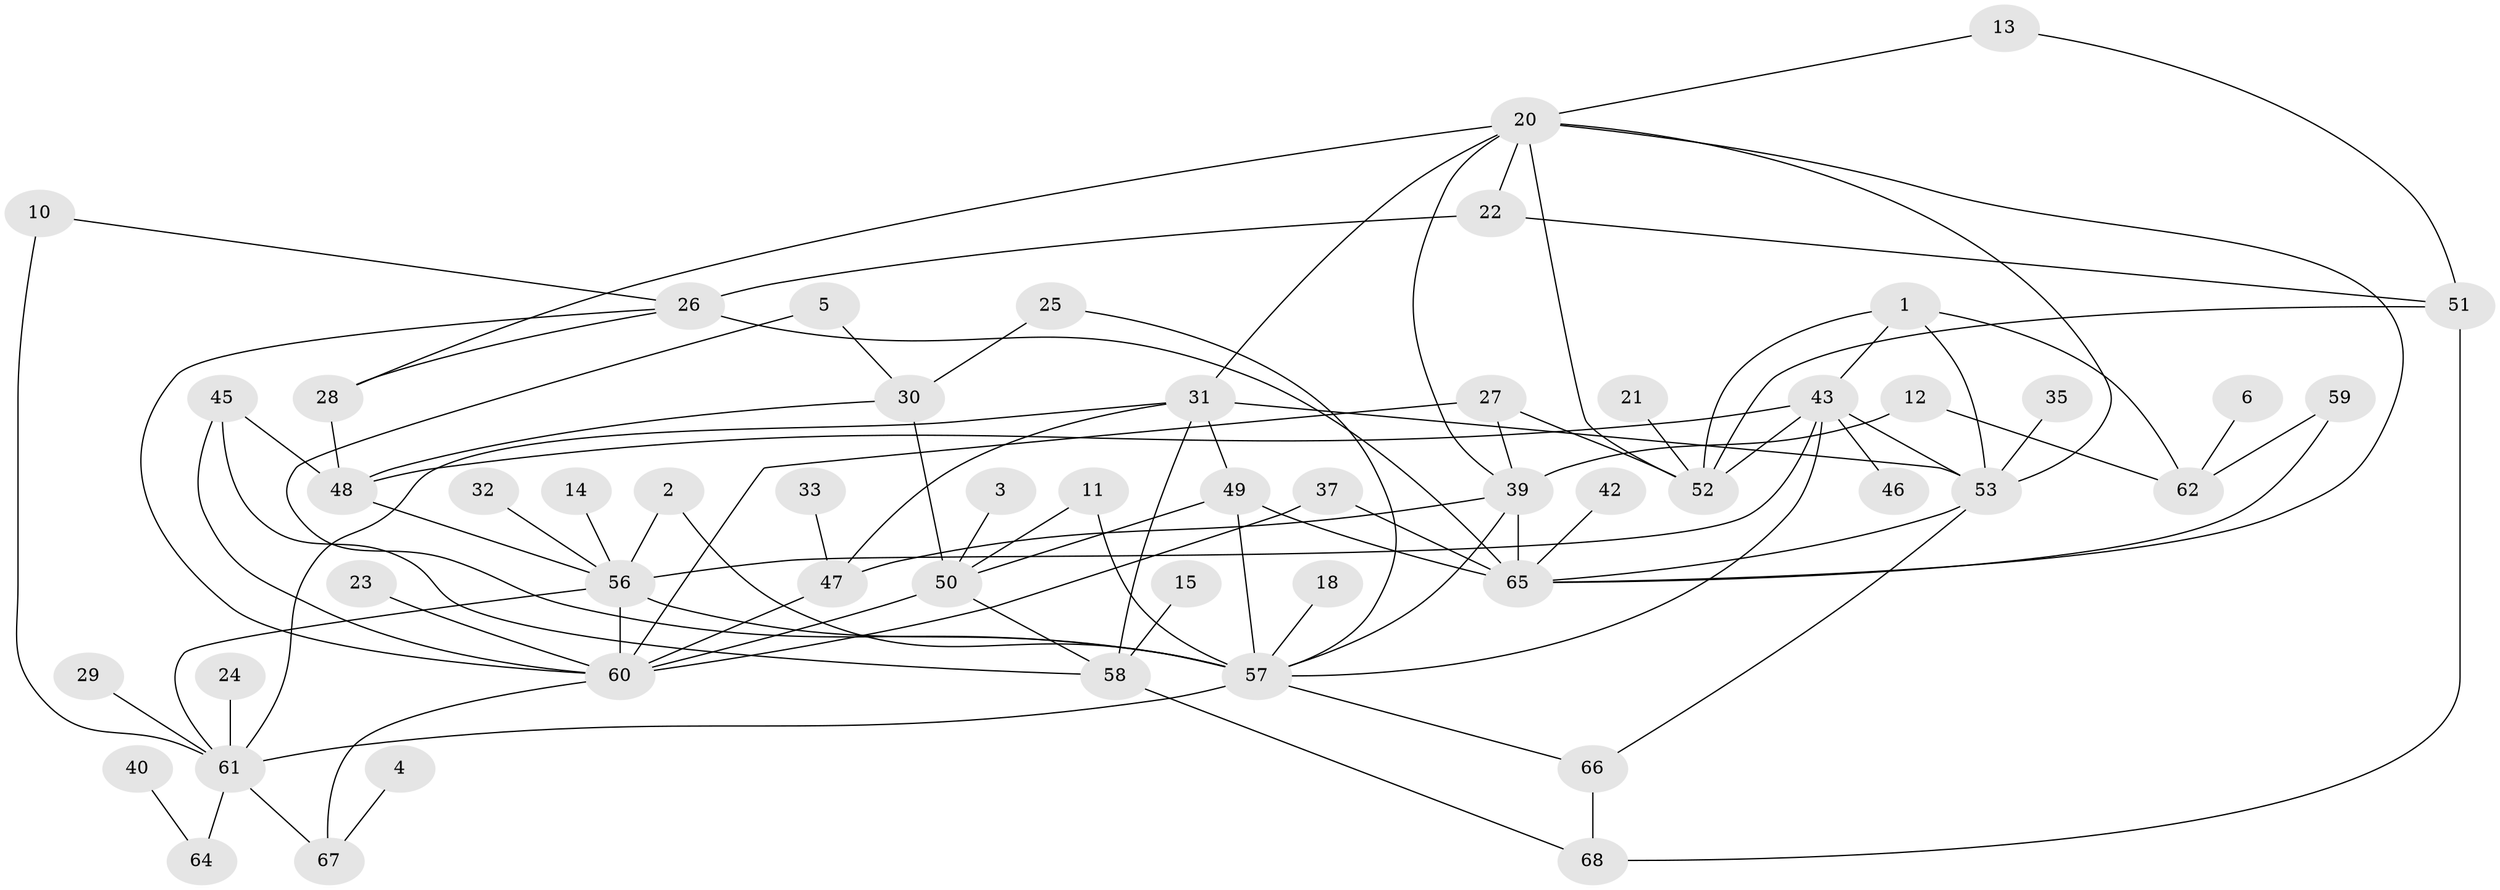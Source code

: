// original degree distribution, {2: 0.22058823529411764, 1: 0.25735294117647056, 6: 0.03676470588235294, 5: 0.0661764705882353, 8: 0.007352941176470588, 3: 0.18382352941176472, 4: 0.125, 0: 0.09558823529411764, 7: 0.007352941176470588}
// Generated by graph-tools (version 1.1) at 2025/25/03/09/25 03:25:24]
// undirected, 54 vertices, 93 edges
graph export_dot {
graph [start="1"]
  node [color=gray90,style=filled];
  1;
  2;
  3;
  4;
  5;
  6;
  10;
  11;
  12;
  13;
  14;
  15;
  18;
  20;
  21;
  22;
  23;
  24;
  25;
  26;
  27;
  28;
  29;
  30;
  31;
  32;
  33;
  35;
  37;
  39;
  40;
  42;
  43;
  45;
  46;
  47;
  48;
  49;
  50;
  51;
  52;
  53;
  56;
  57;
  58;
  59;
  60;
  61;
  62;
  64;
  65;
  66;
  67;
  68;
  1 -- 43 [weight=1.0];
  1 -- 52 [weight=1.0];
  1 -- 53 [weight=1.0];
  1 -- 62 [weight=1.0];
  2 -- 56 [weight=1.0];
  2 -- 57 [weight=1.0];
  3 -- 50 [weight=1.0];
  4 -- 67 [weight=1.0];
  5 -- 30 [weight=1.0];
  5 -- 57 [weight=1.0];
  6 -- 62 [weight=1.0];
  10 -- 26 [weight=1.0];
  10 -- 61 [weight=1.0];
  11 -- 50 [weight=1.0];
  11 -- 57 [weight=1.0];
  12 -- 39 [weight=1.0];
  12 -- 62 [weight=1.0];
  13 -- 20 [weight=1.0];
  13 -- 51 [weight=1.0];
  14 -- 56 [weight=1.0];
  15 -- 58 [weight=1.0];
  18 -- 57 [weight=1.0];
  20 -- 22 [weight=1.0];
  20 -- 28 [weight=1.0];
  20 -- 31 [weight=1.0];
  20 -- 39 [weight=1.0];
  20 -- 52 [weight=1.0];
  20 -- 53 [weight=1.0];
  20 -- 65 [weight=1.0];
  21 -- 52 [weight=1.0];
  22 -- 26 [weight=1.0];
  22 -- 51 [weight=1.0];
  23 -- 60 [weight=1.0];
  24 -- 61 [weight=1.0];
  25 -- 30 [weight=1.0];
  25 -- 57 [weight=1.0];
  26 -- 28 [weight=1.0];
  26 -- 60 [weight=1.0];
  26 -- 65 [weight=2.0];
  27 -- 39 [weight=1.0];
  27 -- 52 [weight=1.0];
  27 -- 60 [weight=1.0];
  28 -- 48 [weight=1.0];
  29 -- 61 [weight=1.0];
  30 -- 48 [weight=1.0];
  30 -- 50 [weight=1.0];
  31 -- 47 [weight=1.0];
  31 -- 49 [weight=1.0];
  31 -- 53 [weight=1.0];
  31 -- 58 [weight=1.0];
  31 -- 61 [weight=1.0];
  32 -- 56 [weight=1.0];
  33 -- 47 [weight=1.0];
  35 -- 53 [weight=1.0];
  37 -- 60 [weight=1.0];
  37 -- 65 [weight=1.0];
  39 -- 47 [weight=1.0];
  39 -- 57 [weight=1.0];
  39 -- 65 [weight=1.0];
  40 -- 64 [weight=1.0];
  42 -- 65 [weight=1.0];
  43 -- 46 [weight=1.0];
  43 -- 48 [weight=1.0];
  43 -- 52 [weight=1.0];
  43 -- 53 [weight=1.0];
  43 -- 56 [weight=3.0];
  43 -- 57 [weight=1.0];
  45 -- 48 [weight=1.0];
  45 -- 58 [weight=1.0];
  45 -- 60 [weight=1.0];
  47 -- 60 [weight=1.0];
  48 -- 56 [weight=1.0];
  49 -- 50 [weight=1.0];
  49 -- 57 [weight=1.0];
  49 -- 65 [weight=1.0];
  50 -- 58 [weight=1.0];
  50 -- 60 [weight=1.0];
  51 -- 52 [weight=1.0];
  51 -- 68 [weight=1.0];
  53 -- 65 [weight=1.0];
  53 -- 66 [weight=1.0];
  56 -- 57 [weight=1.0];
  56 -- 60 [weight=1.0];
  56 -- 61 [weight=1.0];
  57 -- 61 [weight=1.0];
  57 -- 66 [weight=1.0];
  58 -- 68 [weight=1.0];
  59 -- 62 [weight=1.0];
  59 -- 65 [weight=1.0];
  60 -- 67 [weight=1.0];
  61 -- 64 [weight=1.0];
  61 -- 67 [weight=1.0];
  66 -- 68 [weight=1.0];
}
